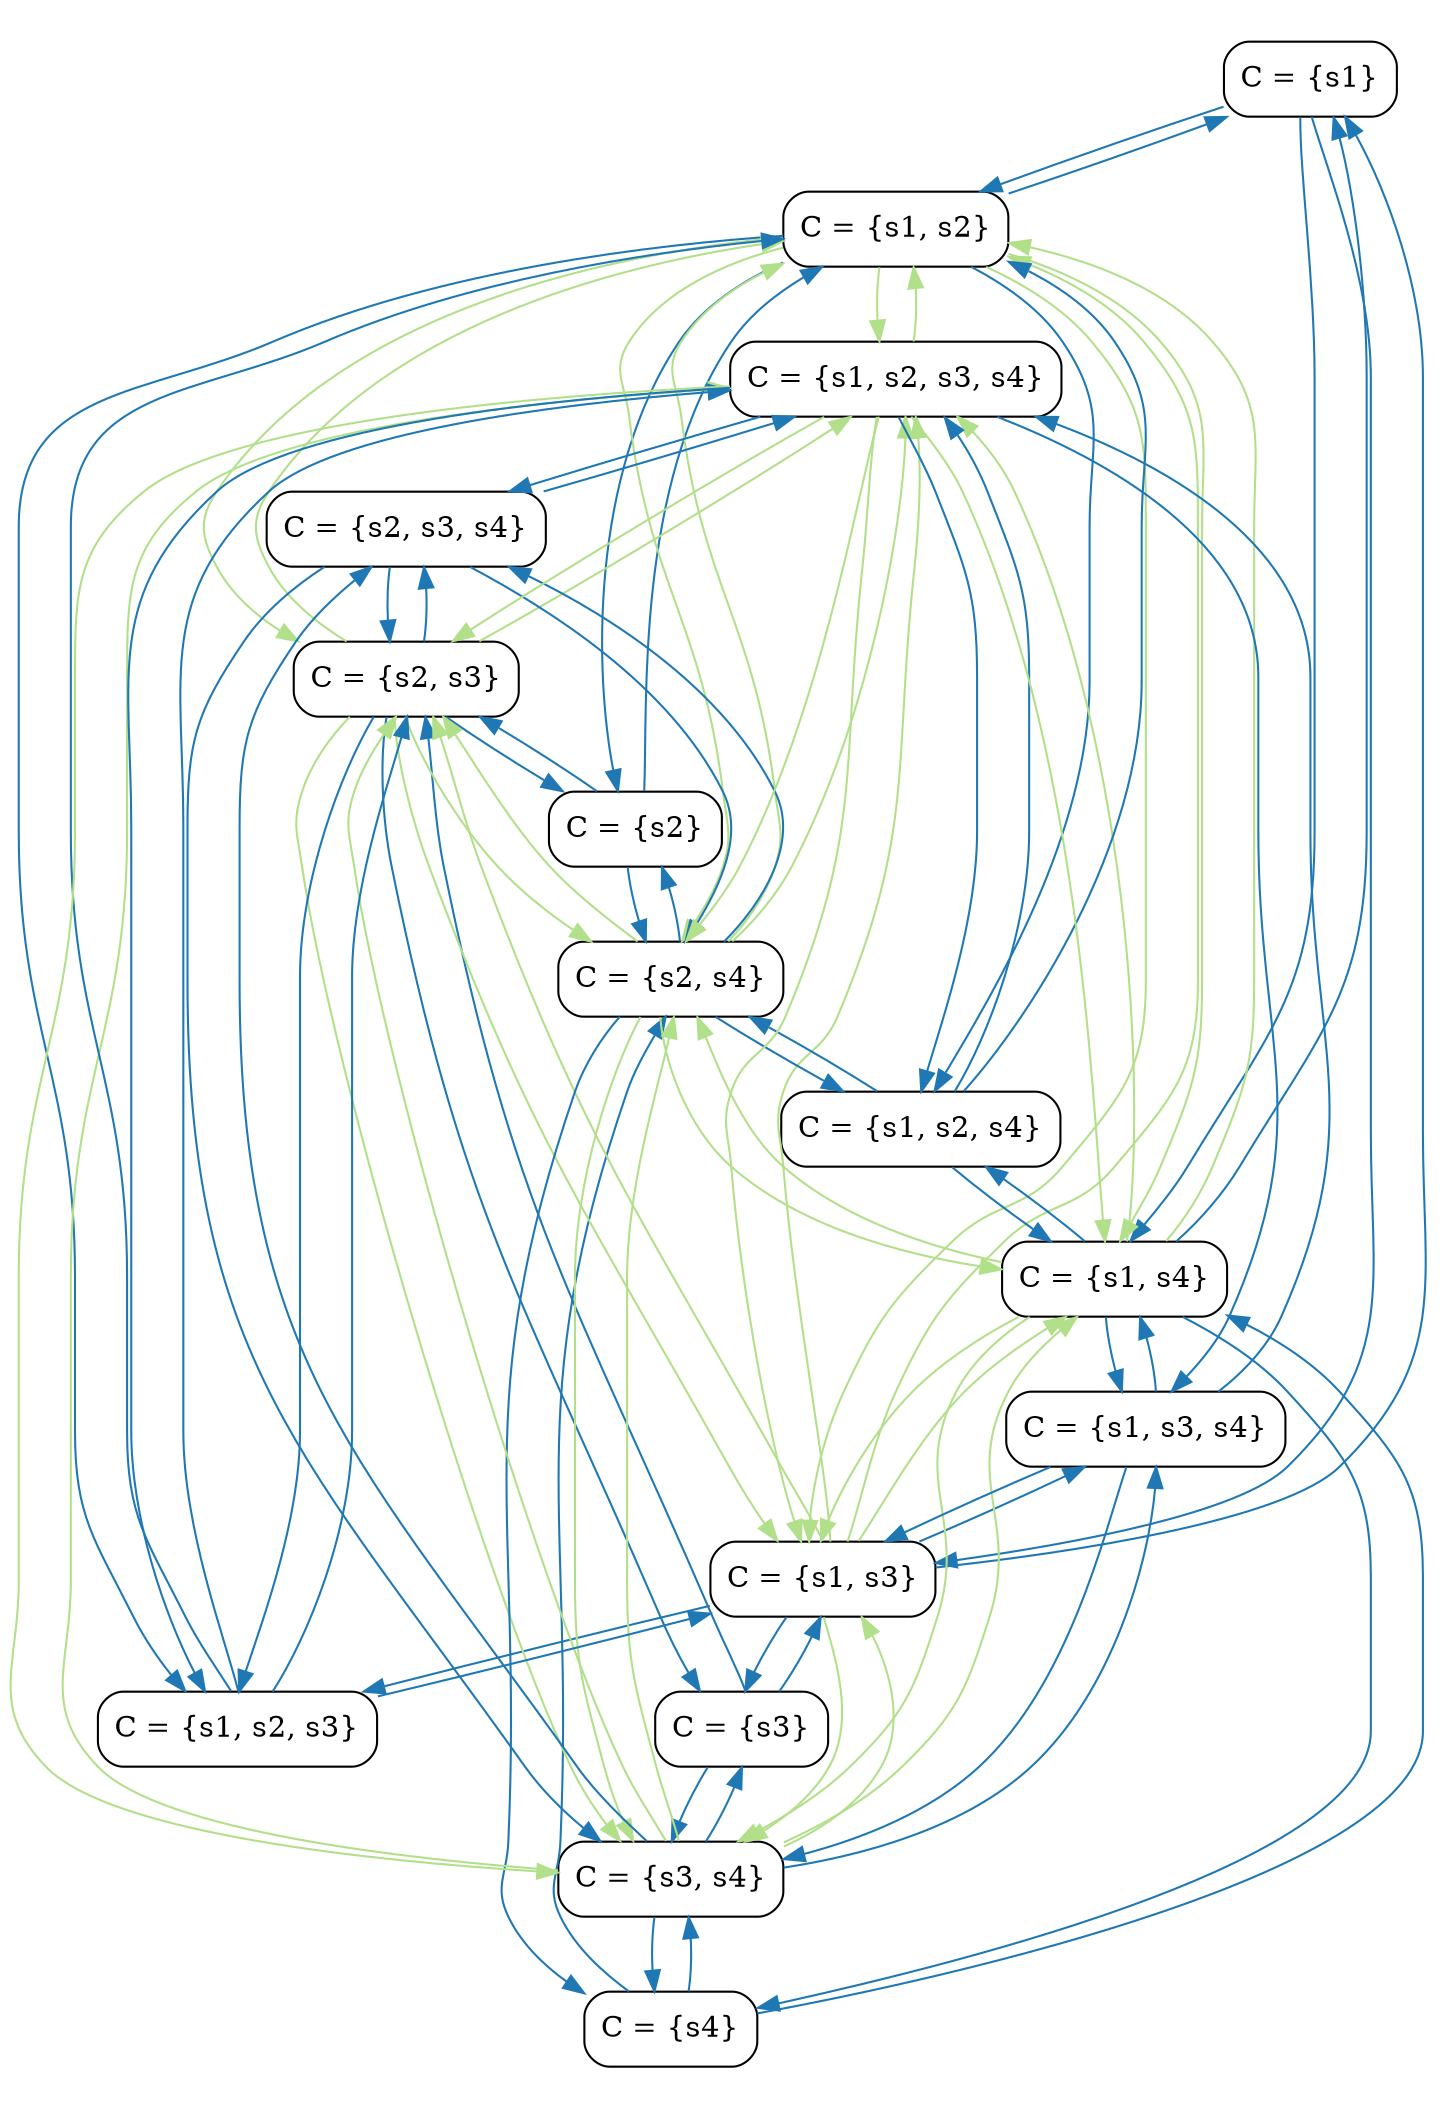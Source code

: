 strict digraph DiskGraph {
node [shape=box,style=rounded]
edge [colorscheme="paired12"]
nodesep=0.35;
subgraph cluster_graph {
color="white";
-4885996904417953731 [label="C = {s1}"]
-1294095731187285946 [label="C = {s2}"]
4334255314006841314 [label="C = {s3}"]
5367288266070978736 [label="C = {s4}"]
-5842153577117597601 [label="C = {s1, s2}"]
8989374732988143611 [label="C = {s1, s3}"]
764066788074008745 [label="C = {s1, s4}"]
6080638074609652534 [label="C = {s2, s3}"]
2465978217327015012 [label="C = {s2, s4}"]
-2766302697288693678 [label="C = {s3, s4}"]
4253387857572992763 [label="C = {s1, s2, s3}"]
5574681989265191337 [label="C = {s1, s2, s4}"]
-5261950396335862369 [label="C = {s1, s3, s4}"]
-1753697371777292044 [label="C = {s2, s3, s4}"]
2851982863085605689 [label="C = {s1, s2, s3, s4}"]
-4885996904417953731 -> -5842153577117597601 [label="",color="2",fontcolor="2"];
-4885996904417953731 -> 8989374732988143611 [label="",color="2",fontcolor="2"];
-4885996904417953731 -> 764066788074008745 [label="",color="2",fontcolor="2"];
-1294095731187285946 -> -5842153577117597601 [label="",color="2",fontcolor="2"];
-1294095731187285946 -> 6080638074609652534 [label="",color="2",fontcolor="2"];
-1294095731187285946 -> 2465978217327015012 [label="",color="2",fontcolor="2"];
4334255314006841314 -> 8989374732988143611 [label="",color="2",fontcolor="2"];
4334255314006841314 -> 6080638074609652534 [label="",color="2",fontcolor="2"];
4334255314006841314 -> -2766302697288693678 [label="",color="2",fontcolor="2"];
5367288266070978736 -> 764066788074008745 [label="",color="2",fontcolor="2"];
5367288266070978736 -> 2465978217327015012 [label="",color="2",fontcolor="2"];
5367288266070978736 -> -2766302697288693678 [label="",color="2",fontcolor="2"];
-5842153577117597601 -> -1294095731187285946 [label="",color="2",fontcolor="2"];
-5842153577117597601 -> -4885996904417953731 [label="",color="2",fontcolor="2"];
-5842153577117597601 -> 4253387857572992763 [label="",color="2",fontcolor="2"];
-5842153577117597601 -> 5574681989265191337 [label="",color="2",fontcolor="2"];
-5842153577117597601 -> 8989374732988143611 [label="",color="3",fontcolor="3"];
-5842153577117597601 -> 764066788074008745 [label="",color="3",fontcolor="3"];
-5842153577117597601 -> 6080638074609652534 [label="",color="3",fontcolor="3"];
-5842153577117597601 -> 2465978217327015012 [label="",color="3",fontcolor="3"];
-5842153577117597601 -> 2851982863085605689 [label="",color="3",fontcolor="3"];
8989374732988143611 -> 4334255314006841314 [label="",color="2",fontcolor="2"];
8989374732988143611 -> 4253387857572992763 [label="",color="2",fontcolor="2"];
8989374732988143611 -> -4885996904417953731 [label="",color="2",fontcolor="2"];
8989374732988143611 -> -5261950396335862369 [label="",color="2",fontcolor="2"];
8989374732988143611 -> -5842153577117597601 [label="",color="3",fontcolor="3"];
8989374732988143611 -> 764066788074008745 [label="",color="3",fontcolor="3"];
8989374732988143611 -> 6080638074609652534 [label="",color="3",fontcolor="3"];
8989374732988143611 -> -2766302697288693678 [label="",color="3",fontcolor="3"];
8989374732988143611 -> 2851982863085605689 [label="",color="3",fontcolor="3"];
764066788074008745 -> 5367288266070978736 [label="",color="2",fontcolor="2"];
764066788074008745 -> 5574681989265191337 [label="",color="2",fontcolor="2"];
764066788074008745 -> -5261950396335862369 [label="",color="2",fontcolor="2"];
764066788074008745 -> -4885996904417953731 [label="",color="2",fontcolor="2"];
764066788074008745 -> -5842153577117597601 [label="",color="3",fontcolor="3"];
764066788074008745 -> 8989374732988143611 [label="",color="3",fontcolor="3"];
764066788074008745 -> 2465978217327015012 [label="",color="3",fontcolor="3"];
764066788074008745 -> -2766302697288693678 [label="",color="3",fontcolor="3"];
764066788074008745 -> 2851982863085605689 [label="",color="3",fontcolor="3"];
6080638074609652534 -> 4253387857572992763 [label="",color="2",fontcolor="2"];
6080638074609652534 -> 4334255314006841314 [label="",color="2",fontcolor="2"];
6080638074609652534 -> -1294095731187285946 [label="",color="2",fontcolor="2"];
6080638074609652534 -> -1753697371777292044 [label="",color="2",fontcolor="2"];
6080638074609652534 -> -5842153577117597601 [label="",color="3",fontcolor="3"];
6080638074609652534 -> 8989374732988143611 [label="",color="3",fontcolor="3"];
6080638074609652534 -> 2465978217327015012 [label="",color="3",fontcolor="3"];
6080638074609652534 -> -2766302697288693678 [label="",color="3",fontcolor="3"];
6080638074609652534 -> 2851982863085605689 [label="",color="3",fontcolor="3"];
2465978217327015012 -> 5574681989265191337 [label="",color="2",fontcolor="2"];
2465978217327015012 -> 5367288266070978736 [label="",color="2",fontcolor="2"];
2465978217327015012 -> -1753697371777292044 [label="",color="2",fontcolor="2"];
2465978217327015012 -> -1294095731187285946 [label="",color="2",fontcolor="2"];
2465978217327015012 -> -5842153577117597601 [label="",color="3",fontcolor="3"];
2465978217327015012 -> 764066788074008745 [label="",color="3",fontcolor="3"];
2465978217327015012 -> 6080638074609652534 [label="",color="3",fontcolor="3"];
2465978217327015012 -> -2766302697288693678 [label="",color="3",fontcolor="3"];
2465978217327015012 -> 2851982863085605689 [label="",color="3",fontcolor="3"];
-2766302697288693678 -> -5261950396335862369 [label="",color="2",fontcolor="2"];
-2766302697288693678 -> -1753697371777292044 [label="",color="2",fontcolor="2"];
-2766302697288693678 -> 5367288266070978736 [label="",color="2",fontcolor="2"];
-2766302697288693678 -> 4334255314006841314 [label="",color="2",fontcolor="2"];
-2766302697288693678 -> 8989374732988143611 [label="",color="3",fontcolor="3"];
-2766302697288693678 -> 764066788074008745 [label="",color="3",fontcolor="3"];
-2766302697288693678 -> 6080638074609652534 [label="",color="3",fontcolor="3"];
-2766302697288693678 -> 2465978217327015012 [label="",color="3",fontcolor="3"];
-2766302697288693678 -> 2851982863085605689 [label="",color="3",fontcolor="3"];
4253387857572992763 -> 6080638074609652534 [label="",color="2",fontcolor="2"];
4253387857572992763 -> 8989374732988143611 [label="",color="2",fontcolor="2"];
4253387857572992763 -> -5842153577117597601 [label="",color="2",fontcolor="2"];
4253387857572992763 -> 2851982863085605689 [label="",color="2",fontcolor="2"];
5574681989265191337 -> 2465978217327015012 [label="",color="2",fontcolor="2"];
5574681989265191337 -> 764066788074008745 [label="",color="2",fontcolor="2"];
5574681989265191337 -> 2851982863085605689 [label="",color="2",fontcolor="2"];
5574681989265191337 -> -5842153577117597601 [label="",color="2",fontcolor="2"];
-5261950396335862369 -> -2766302697288693678 [label="",color="2",fontcolor="2"];
-5261950396335862369 -> 2851982863085605689 [label="",color="2",fontcolor="2"];
-5261950396335862369 -> 764066788074008745 [label="",color="2",fontcolor="2"];
-5261950396335862369 -> 8989374732988143611 [label="",color="2",fontcolor="2"];
-1753697371777292044 -> 2851982863085605689 [label="",color="2",fontcolor="2"];
-1753697371777292044 -> -2766302697288693678 [label="",color="2",fontcolor="2"];
-1753697371777292044 -> 2465978217327015012 [label="",color="2",fontcolor="2"];
-1753697371777292044 -> 6080638074609652534 [label="",color="2",fontcolor="2"];
2851982863085605689 -> -1753697371777292044 [label="",color="2",fontcolor="2"];
2851982863085605689 -> -5261950396335862369 [label="",color="2",fontcolor="2"];
2851982863085605689 -> 5574681989265191337 [label="",color="2",fontcolor="2"];
2851982863085605689 -> 4253387857572992763 [label="",color="2",fontcolor="2"];
2851982863085605689 -> -5842153577117597601 [label="",color="3",fontcolor="3"];
2851982863085605689 -> 8989374732988143611 [label="",color="3",fontcolor="3"];
2851982863085605689 -> 764066788074008745 [label="",color="3",fontcolor="3"];
2851982863085605689 -> 6080638074609652534 [label="",color="3",fontcolor="3"];
2851982863085605689 -> 2465978217327015012 [label="",color="3",fontcolor="3"];
2851982863085605689 -> -2766302697288693678 [label="",color="3",fontcolor="3"];

}
subgraph cluster_legend {graph[style=bold];label = "Next State Actions" style="solid"
node [ labeljust="l",colorscheme="paired12",style=filled,shape=record ]


}}